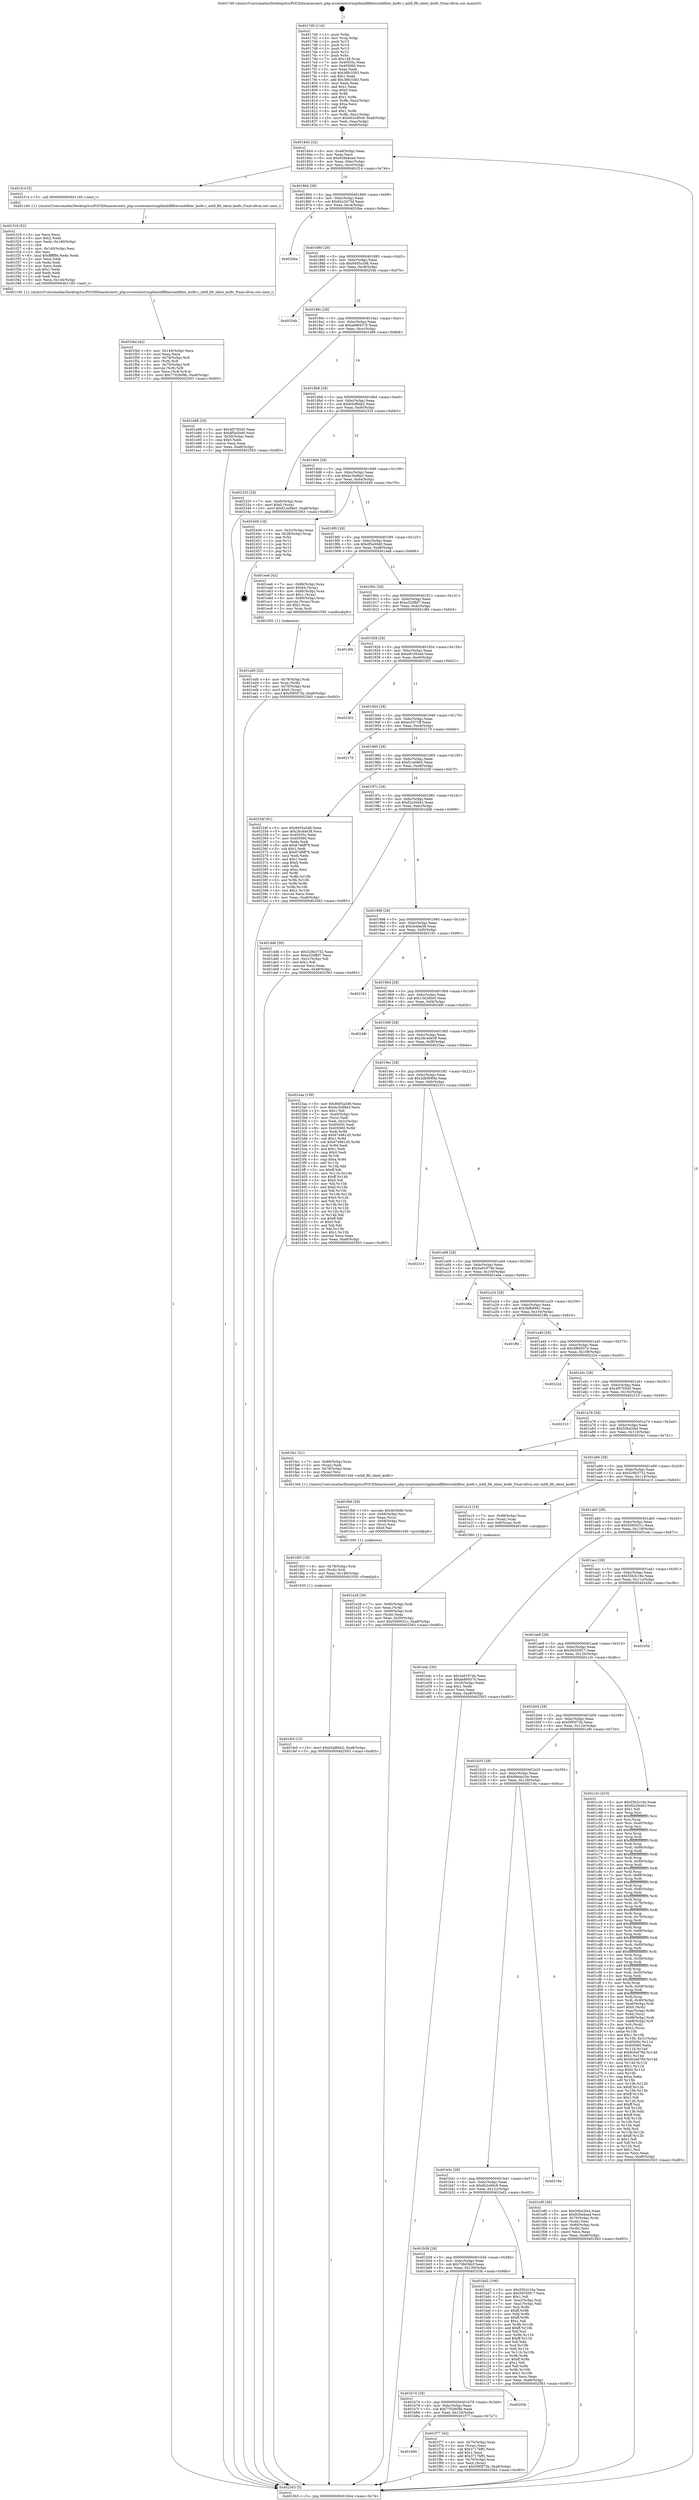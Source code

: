 digraph "0x4017d0" {
  label = "0x4017d0 (/mnt/c/Users/mathe/Desktop/tcc/POCII/binaries/extr_php-srcextmbstringlibmbflfiltersmbfilter_koi8r.c_mbfl_filt_ident_koi8r_Final-ollvm.out::main(0))"
  labelloc = "t"
  node[shape=record]

  Entry [label="",width=0.3,height=0.3,shape=circle,fillcolor=black,style=filled]
  "0x401844" [label="{
     0x401844 [32]\l
     | [instrs]\l
     &nbsp;&nbsp;0x401844 \<+6\>: mov -0xa8(%rbp),%eax\l
     &nbsp;&nbsp;0x40184a \<+2\>: mov %eax,%ecx\l
     &nbsp;&nbsp;0x40184c \<+6\>: sub $0x929a4ead,%ecx\l
     &nbsp;&nbsp;0x401852 \<+6\>: mov %eax,-0xbc(%rbp)\l
     &nbsp;&nbsp;0x401858 \<+6\>: mov %ecx,-0xc0(%rbp)\l
     &nbsp;&nbsp;0x40185e \<+6\>: je 0000000000401f14 \<main+0x744\>\l
  }"]
  "0x401f14" [label="{
     0x401f14 [5]\l
     | [instrs]\l
     &nbsp;&nbsp;0x401f14 \<+5\>: call 0000000000401160 \<next_i\>\l
     | [calls]\l
     &nbsp;&nbsp;0x401160 \{1\} (/mnt/c/Users/mathe/Desktop/tcc/POCII/binaries/extr_php-srcextmbstringlibmbflfiltersmbfilter_koi8r.c_mbfl_filt_ident_koi8r_Final-ollvm.out::next_i)\l
  }"]
  "0x401864" [label="{
     0x401864 [28]\l
     | [instrs]\l
     &nbsp;&nbsp;0x401864 \<+5\>: jmp 0000000000401869 \<main+0x99\>\l
     &nbsp;&nbsp;0x401869 \<+6\>: mov -0xbc(%rbp),%eax\l
     &nbsp;&nbsp;0x40186f \<+5\>: sub $0x92e3473d,%eax\l
     &nbsp;&nbsp;0x401874 \<+6\>: mov %eax,-0xc4(%rbp)\l
     &nbsp;&nbsp;0x40187a \<+6\>: je 00000000004020ba \<main+0x8ea\>\l
  }"]
  Exit [label="",width=0.3,height=0.3,shape=circle,fillcolor=black,style=filled,peripheries=2]
  "0x4020ba" [label="{
     0x4020ba\l
  }", style=dashed]
  "0x401880" [label="{
     0x401880 [28]\l
     | [instrs]\l
     &nbsp;&nbsp;0x401880 \<+5\>: jmp 0000000000401885 \<main+0xb5\>\l
     &nbsp;&nbsp;0x401885 \<+6\>: mov -0xbc(%rbp),%eax\l
     &nbsp;&nbsp;0x40188b \<+5\>: sub $0x9405a3d6,%eax\l
     &nbsp;&nbsp;0x401890 \<+6\>: mov %eax,-0xc8(%rbp)\l
     &nbsp;&nbsp;0x401896 \<+6\>: je 000000000040254b \<main+0xd7b\>\l
  }"]
  "0x401fe5" [label="{
     0x401fe5 [15]\l
     | [instrs]\l
     &nbsp;&nbsp;0x401fe5 \<+10\>: movl $0xb5af6bb2,-0xa8(%rbp)\l
     &nbsp;&nbsp;0x401fef \<+5\>: jmp 0000000000402563 \<main+0xd93\>\l
  }"]
  "0x40254b" [label="{
     0x40254b\l
  }", style=dashed]
  "0x40189c" [label="{
     0x40189c [28]\l
     | [instrs]\l
     &nbsp;&nbsp;0x40189c \<+5\>: jmp 00000000004018a1 \<main+0xd1\>\l
     &nbsp;&nbsp;0x4018a1 \<+6\>: mov -0xbc(%rbp),%eax\l
     &nbsp;&nbsp;0x4018a7 \<+5\>: sub $0xab869370,%eax\l
     &nbsp;&nbsp;0x4018ac \<+6\>: mov %eax,-0xcc(%rbp)\l
     &nbsp;&nbsp;0x4018b2 \<+6\>: je 0000000000401e88 \<main+0x6b8\>\l
  }"]
  "0x401fd3" [label="{
     0x401fd3 [18]\l
     | [instrs]\l
     &nbsp;&nbsp;0x401fd3 \<+4\>: mov -0x78(%rbp),%rdi\l
     &nbsp;&nbsp;0x401fd7 \<+3\>: mov (%rdi),%rdi\l
     &nbsp;&nbsp;0x401fda \<+6\>: mov %eax,-0x148(%rbp)\l
     &nbsp;&nbsp;0x401fe0 \<+5\>: call 0000000000401030 \<free@plt\>\l
     | [calls]\l
     &nbsp;&nbsp;0x401030 \{1\} (unknown)\l
  }"]
  "0x401e88" [label="{
     0x401e88 [30]\l
     | [instrs]\l
     &nbsp;&nbsp;0x401e88 \<+5\>: mov $0x4f5765d5,%eax\l
     &nbsp;&nbsp;0x401e8d \<+5\>: mov $0xdf5a50d0,%ecx\l
     &nbsp;&nbsp;0x401e92 \<+3\>: mov -0x30(%rbp),%edx\l
     &nbsp;&nbsp;0x401e95 \<+3\>: cmp $0x0,%edx\l
     &nbsp;&nbsp;0x401e98 \<+3\>: cmove %ecx,%eax\l
     &nbsp;&nbsp;0x401e9b \<+6\>: mov %eax,-0xa8(%rbp)\l
     &nbsp;&nbsp;0x401ea1 \<+5\>: jmp 0000000000402563 \<main+0xd93\>\l
  }"]
  "0x4018b8" [label="{
     0x4018b8 [28]\l
     | [instrs]\l
     &nbsp;&nbsp;0x4018b8 \<+5\>: jmp 00000000004018bd \<main+0xed\>\l
     &nbsp;&nbsp;0x4018bd \<+6\>: mov -0xbc(%rbp),%eax\l
     &nbsp;&nbsp;0x4018c3 \<+5\>: sub $0xb5af6bb2,%eax\l
     &nbsp;&nbsp;0x4018c8 \<+6\>: mov %eax,-0xd0(%rbp)\l
     &nbsp;&nbsp;0x4018ce \<+6\>: je 0000000000402333 \<main+0xb63\>\l
  }"]
  "0x401fb6" [label="{
     0x401fb6 [29]\l
     | [instrs]\l
     &nbsp;&nbsp;0x401fb6 \<+10\>: movabs $0x4030d6,%rdi\l
     &nbsp;&nbsp;0x401fc0 \<+4\>: mov -0x68(%rbp),%rsi\l
     &nbsp;&nbsp;0x401fc4 \<+2\>: mov %eax,(%rsi)\l
     &nbsp;&nbsp;0x401fc6 \<+4\>: mov -0x68(%rbp),%rsi\l
     &nbsp;&nbsp;0x401fca \<+2\>: mov (%rsi),%esi\l
     &nbsp;&nbsp;0x401fcc \<+2\>: mov $0x0,%al\l
     &nbsp;&nbsp;0x401fce \<+5\>: call 0000000000401040 \<printf@plt\>\l
     | [calls]\l
     &nbsp;&nbsp;0x401040 \{1\} (unknown)\l
  }"]
  "0x402333" [label="{
     0x402333 [28]\l
     | [instrs]\l
     &nbsp;&nbsp;0x402333 \<+7\>: mov -0xa0(%rbp),%rax\l
     &nbsp;&nbsp;0x40233a \<+6\>: movl $0x0,(%rax)\l
     &nbsp;&nbsp;0x402340 \<+10\>: movl $0xf1ce08e5,-0xa8(%rbp)\l
     &nbsp;&nbsp;0x40234a \<+5\>: jmp 0000000000402563 \<main+0xd93\>\l
  }"]
  "0x4018d4" [label="{
     0x4018d4 [28]\l
     | [instrs]\l
     &nbsp;&nbsp;0x4018d4 \<+5\>: jmp 00000000004018d9 \<main+0x109\>\l
     &nbsp;&nbsp;0x4018d9 \<+6\>: mov -0xbc(%rbp),%eax\l
     &nbsp;&nbsp;0x4018df \<+5\>: sub $0xbc2b98a3,%eax\l
     &nbsp;&nbsp;0x4018e4 \<+6\>: mov %eax,-0xd4(%rbp)\l
     &nbsp;&nbsp;0x4018ea \<+6\>: je 0000000000402449 \<main+0xc79\>\l
  }"]
  "0x401b90" [label="{
     0x401b90\l
  }", style=dashed]
  "0x402449" [label="{
     0x402449 [18]\l
     | [instrs]\l
     &nbsp;&nbsp;0x402449 \<+3\>: mov -0x2c(%rbp),%eax\l
     &nbsp;&nbsp;0x40244c \<+4\>: lea -0x28(%rbp),%rsp\l
     &nbsp;&nbsp;0x402450 \<+1\>: pop %rbx\l
     &nbsp;&nbsp;0x402451 \<+2\>: pop %r12\l
     &nbsp;&nbsp;0x402453 \<+2\>: pop %r13\l
     &nbsp;&nbsp;0x402455 \<+2\>: pop %r14\l
     &nbsp;&nbsp;0x402457 \<+2\>: pop %r15\l
     &nbsp;&nbsp;0x402459 \<+1\>: pop %rbp\l
     &nbsp;&nbsp;0x40245a \<+1\>: ret\l
  }"]
  "0x4018f0" [label="{
     0x4018f0 [28]\l
     | [instrs]\l
     &nbsp;&nbsp;0x4018f0 \<+5\>: jmp 00000000004018f5 \<main+0x125\>\l
     &nbsp;&nbsp;0x4018f5 \<+6\>: mov -0xbc(%rbp),%eax\l
     &nbsp;&nbsp;0x4018fb \<+5\>: sub $0xdf5a50d0,%eax\l
     &nbsp;&nbsp;0x401900 \<+6\>: mov %eax,-0xd8(%rbp)\l
     &nbsp;&nbsp;0x401906 \<+6\>: je 0000000000401ea6 \<main+0x6d6\>\l
  }"]
  "0x401f77" [label="{
     0x401f77 [42]\l
     | [instrs]\l
     &nbsp;&nbsp;0x401f77 \<+4\>: mov -0x70(%rbp),%rax\l
     &nbsp;&nbsp;0x401f7b \<+2\>: mov (%rax),%ecx\l
     &nbsp;&nbsp;0x401f7d \<+6\>: sub $0x3717bff1,%ecx\l
     &nbsp;&nbsp;0x401f83 \<+3\>: add $0x1,%ecx\l
     &nbsp;&nbsp;0x401f86 \<+6\>: add $0x3717bff1,%ecx\l
     &nbsp;&nbsp;0x401f8c \<+4\>: mov -0x70(%rbp),%rax\l
     &nbsp;&nbsp;0x401f90 \<+2\>: mov %ecx,(%rax)\l
     &nbsp;&nbsp;0x401f92 \<+10\>: movl $0x5f95f72b,-0xa8(%rbp)\l
     &nbsp;&nbsp;0x401f9c \<+5\>: jmp 0000000000402563 \<main+0xd93\>\l
  }"]
  "0x401ea6" [label="{
     0x401ea6 [42]\l
     | [instrs]\l
     &nbsp;&nbsp;0x401ea6 \<+7\>: mov -0x88(%rbp),%rax\l
     &nbsp;&nbsp;0x401ead \<+6\>: movl $0x64,(%rax)\l
     &nbsp;&nbsp;0x401eb3 \<+4\>: mov -0x80(%rbp),%rax\l
     &nbsp;&nbsp;0x401eb7 \<+6\>: movl $0x1,(%rax)\l
     &nbsp;&nbsp;0x401ebd \<+4\>: mov -0x80(%rbp),%rax\l
     &nbsp;&nbsp;0x401ec1 \<+3\>: movslq (%rax),%rax\l
     &nbsp;&nbsp;0x401ec4 \<+4\>: shl $0x2,%rax\l
     &nbsp;&nbsp;0x401ec8 \<+3\>: mov %rax,%rdi\l
     &nbsp;&nbsp;0x401ecb \<+5\>: call 0000000000401050 \<malloc@plt\>\l
     | [calls]\l
     &nbsp;&nbsp;0x401050 \{1\} (unknown)\l
  }"]
  "0x40190c" [label="{
     0x40190c [28]\l
     | [instrs]\l
     &nbsp;&nbsp;0x40190c \<+5\>: jmp 0000000000401911 \<main+0x141\>\l
     &nbsp;&nbsp;0x401911 \<+6\>: mov -0xbc(%rbp),%eax\l
     &nbsp;&nbsp;0x401917 \<+5\>: sub $0xe320fbf7,%eax\l
     &nbsp;&nbsp;0x40191c \<+6\>: mov %eax,-0xdc(%rbp)\l
     &nbsp;&nbsp;0x401922 \<+6\>: je 0000000000401df4 \<main+0x624\>\l
  }"]
  "0x401b74" [label="{
     0x401b74 [28]\l
     | [instrs]\l
     &nbsp;&nbsp;0x401b74 \<+5\>: jmp 0000000000401b79 \<main+0x3a9\>\l
     &nbsp;&nbsp;0x401b79 \<+6\>: mov -0xbc(%rbp),%eax\l
     &nbsp;&nbsp;0x401b7f \<+5\>: sub $0x7702609b,%eax\l
     &nbsp;&nbsp;0x401b84 \<+6\>: mov %eax,-0x134(%rbp)\l
     &nbsp;&nbsp;0x401b8a \<+6\>: je 0000000000401f77 \<main+0x7a7\>\l
  }"]
  "0x401df4" [label="{
     0x401df4\l
  }", style=dashed]
  "0x401928" [label="{
     0x401928 [28]\l
     | [instrs]\l
     &nbsp;&nbsp;0x401928 \<+5\>: jmp 000000000040192d \<main+0x15d\>\l
     &nbsp;&nbsp;0x40192d \<+6\>: mov -0xbc(%rbp),%eax\l
     &nbsp;&nbsp;0x401933 \<+5\>: sub $0xe91d5a4d,%eax\l
     &nbsp;&nbsp;0x401938 \<+6\>: mov %eax,-0xe0(%rbp)\l
     &nbsp;&nbsp;0x40193e \<+6\>: je 0000000000402301 \<main+0xb31\>\l
  }"]
  "0x40203b" [label="{
     0x40203b\l
  }", style=dashed]
  "0x402301" [label="{
     0x402301\l
  }", style=dashed]
  "0x401944" [label="{
     0x401944 [28]\l
     | [instrs]\l
     &nbsp;&nbsp;0x401944 \<+5\>: jmp 0000000000401949 \<main+0x179\>\l
     &nbsp;&nbsp;0x401949 \<+6\>: mov -0xbc(%rbp),%eax\l
     &nbsp;&nbsp;0x40194f \<+5\>: sub $0xec0571ff,%eax\l
     &nbsp;&nbsp;0x401954 \<+6\>: mov %eax,-0xe4(%rbp)\l
     &nbsp;&nbsp;0x40195a \<+6\>: je 0000000000402170 \<main+0x9a0\>\l
  }"]
  "0x401f4d" [label="{
     0x401f4d [42]\l
     | [instrs]\l
     &nbsp;&nbsp;0x401f4d \<+6\>: mov -0x144(%rbp),%ecx\l
     &nbsp;&nbsp;0x401f53 \<+3\>: imul %eax,%ecx\l
     &nbsp;&nbsp;0x401f56 \<+4\>: mov -0x78(%rbp),%r8\l
     &nbsp;&nbsp;0x401f5a \<+3\>: mov (%r8),%r8\l
     &nbsp;&nbsp;0x401f5d \<+4\>: mov -0x70(%rbp),%r9\l
     &nbsp;&nbsp;0x401f61 \<+3\>: movslq (%r9),%r9\l
     &nbsp;&nbsp;0x401f64 \<+4\>: mov %ecx,(%r8,%r9,4)\l
     &nbsp;&nbsp;0x401f68 \<+10\>: movl $0x7702609b,-0xa8(%rbp)\l
     &nbsp;&nbsp;0x401f72 \<+5\>: jmp 0000000000402563 \<main+0xd93\>\l
  }"]
  "0x402170" [label="{
     0x402170\l
  }", style=dashed]
  "0x401960" [label="{
     0x401960 [28]\l
     | [instrs]\l
     &nbsp;&nbsp;0x401960 \<+5\>: jmp 0000000000401965 \<main+0x195\>\l
     &nbsp;&nbsp;0x401965 \<+6\>: mov -0xbc(%rbp),%eax\l
     &nbsp;&nbsp;0x40196b \<+5\>: sub $0xf1ce08e5,%eax\l
     &nbsp;&nbsp;0x401970 \<+6\>: mov %eax,-0xe8(%rbp)\l
     &nbsp;&nbsp;0x401976 \<+6\>: je 000000000040234f \<main+0xb7f\>\l
  }"]
  "0x401f19" [label="{
     0x401f19 [52]\l
     | [instrs]\l
     &nbsp;&nbsp;0x401f19 \<+2\>: xor %ecx,%ecx\l
     &nbsp;&nbsp;0x401f1b \<+5\>: mov $0x2,%edx\l
     &nbsp;&nbsp;0x401f20 \<+6\>: mov %edx,-0x140(%rbp)\l
     &nbsp;&nbsp;0x401f26 \<+1\>: cltd\l
     &nbsp;&nbsp;0x401f27 \<+6\>: mov -0x140(%rbp),%esi\l
     &nbsp;&nbsp;0x401f2d \<+2\>: idiv %esi\l
     &nbsp;&nbsp;0x401f2f \<+6\>: imul $0xfffffffe,%edx,%edx\l
     &nbsp;&nbsp;0x401f35 \<+2\>: mov %ecx,%edi\l
     &nbsp;&nbsp;0x401f37 \<+2\>: sub %edx,%edi\l
     &nbsp;&nbsp;0x401f39 \<+2\>: mov %ecx,%edx\l
     &nbsp;&nbsp;0x401f3b \<+3\>: sub $0x1,%edx\l
     &nbsp;&nbsp;0x401f3e \<+2\>: add %edx,%edi\l
     &nbsp;&nbsp;0x401f40 \<+2\>: sub %edi,%ecx\l
     &nbsp;&nbsp;0x401f42 \<+6\>: mov %ecx,-0x144(%rbp)\l
     &nbsp;&nbsp;0x401f48 \<+5\>: call 0000000000401160 \<next_i\>\l
     | [calls]\l
     &nbsp;&nbsp;0x401160 \{1\} (/mnt/c/Users/mathe/Desktop/tcc/POCII/binaries/extr_php-srcextmbstringlibmbflfiltersmbfilter_koi8r.c_mbfl_filt_ident_koi8r_Final-ollvm.out::next_i)\l
  }"]
  "0x40234f" [label="{
     0x40234f [91]\l
     | [instrs]\l
     &nbsp;&nbsp;0x40234f \<+5\>: mov $0x9405a3d6,%eax\l
     &nbsp;&nbsp;0x402354 \<+5\>: mov $0x26c4de38,%ecx\l
     &nbsp;&nbsp;0x402359 \<+7\>: mov 0x40505c,%edx\l
     &nbsp;&nbsp;0x402360 \<+7\>: mov 0x405060,%esi\l
     &nbsp;&nbsp;0x402367 \<+2\>: mov %edx,%edi\l
     &nbsp;&nbsp;0x402369 \<+6\>: add $0x67d6ff78,%edi\l
     &nbsp;&nbsp;0x40236f \<+3\>: sub $0x1,%edi\l
     &nbsp;&nbsp;0x402372 \<+6\>: sub $0x67d6ff78,%edi\l
     &nbsp;&nbsp;0x402378 \<+3\>: imul %edi,%edx\l
     &nbsp;&nbsp;0x40237b \<+3\>: and $0x1,%edx\l
     &nbsp;&nbsp;0x40237e \<+3\>: cmp $0x0,%edx\l
     &nbsp;&nbsp;0x402381 \<+4\>: sete %r8b\l
     &nbsp;&nbsp;0x402385 \<+3\>: cmp $0xa,%esi\l
     &nbsp;&nbsp;0x402388 \<+4\>: setl %r9b\l
     &nbsp;&nbsp;0x40238c \<+3\>: mov %r8b,%r10b\l
     &nbsp;&nbsp;0x40238f \<+3\>: and %r9b,%r10b\l
     &nbsp;&nbsp;0x402392 \<+3\>: xor %r9b,%r8b\l
     &nbsp;&nbsp;0x402395 \<+3\>: or %r8b,%r10b\l
     &nbsp;&nbsp;0x402398 \<+4\>: test $0x1,%r10b\l
     &nbsp;&nbsp;0x40239c \<+3\>: cmovne %ecx,%eax\l
     &nbsp;&nbsp;0x40239f \<+6\>: mov %eax,-0xa8(%rbp)\l
     &nbsp;&nbsp;0x4023a5 \<+5\>: jmp 0000000000402563 \<main+0xd93\>\l
  }"]
  "0x40197c" [label="{
     0x40197c [28]\l
     | [instrs]\l
     &nbsp;&nbsp;0x40197c \<+5\>: jmp 0000000000401981 \<main+0x1b1\>\l
     &nbsp;&nbsp;0x401981 \<+6\>: mov -0xbc(%rbp),%eax\l
     &nbsp;&nbsp;0x401987 \<+5\>: sub $0xf2a26d43,%eax\l
     &nbsp;&nbsp;0x40198c \<+6\>: mov %eax,-0xec(%rbp)\l
     &nbsp;&nbsp;0x401992 \<+6\>: je 0000000000401dd6 \<main+0x606\>\l
  }"]
  "0x401ed0" [label="{
     0x401ed0 [32]\l
     | [instrs]\l
     &nbsp;&nbsp;0x401ed0 \<+4\>: mov -0x78(%rbp),%rdi\l
     &nbsp;&nbsp;0x401ed4 \<+3\>: mov %rax,(%rdi)\l
     &nbsp;&nbsp;0x401ed7 \<+4\>: mov -0x70(%rbp),%rax\l
     &nbsp;&nbsp;0x401edb \<+6\>: movl $0x0,(%rax)\l
     &nbsp;&nbsp;0x401ee1 \<+10\>: movl $0x5f95f72b,-0xa8(%rbp)\l
     &nbsp;&nbsp;0x401eeb \<+5\>: jmp 0000000000402563 \<main+0xd93\>\l
  }"]
  "0x401dd6" [label="{
     0x401dd6 [30]\l
     | [instrs]\l
     &nbsp;&nbsp;0x401dd6 \<+5\>: mov $0x529b3732,%eax\l
     &nbsp;&nbsp;0x401ddb \<+5\>: mov $0xe320fbf7,%ecx\l
     &nbsp;&nbsp;0x401de0 \<+3\>: mov -0x31(%rbp),%dl\l
     &nbsp;&nbsp;0x401de3 \<+3\>: test $0x1,%dl\l
     &nbsp;&nbsp;0x401de6 \<+3\>: cmovne %ecx,%eax\l
     &nbsp;&nbsp;0x401de9 \<+6\>: mov %eax,-0xa8(%rbp)\l
     &nbsp;&nbsp;0x401def \<+5\>: jmp 0000000000402563 \<main+0xd93\>\l
  }"]
  "0x401998" [label="{
     0x401998 [28]\l
     | [instrs]\l
     &nbsp;&nbsp;0x401998 \<+5\>: jmp 000000000040199d \<main+0x1cd\>\l
     &nbsp;&nbsp;0x40199d \<+6\>: mov -0xbc(%rbp),%eax\l
     &nbsp;&nbsp;0x4019a3 \<+5\>: sub $0x3e4ba38,%eax\l
     &nbsp;&nbsp;0x4019a8 \<+6\>: mov %eax,-0xf0(%rbp)\l
     &nbsp;&nbsp;0x4019ae \<+6\>: je 0000000000402161 \<main+0x991\>\l
  }"]
  "0x401e28" [label="{
     0x401e28 [36]\l
     | [instrs]\l
     &nbsp;&nbsp;0x401e28 \<+7\>: mov -0x90(%rbp),%rdi\l
     &nbsp;&nbsp;0x401e2f \<+2\>: mov %eax,(%rdi)\l
     &nbsp;&nbsp;0x401e31 \<+7\>: mov -0x90(%rbp),%rdi\l
     &nbsp;&nbsp;0x401e38 \<+2\>: mov (%rdi),%eax\l
     &nbsp;&nbsp;0x401e3a \<+3\>: mov %eax,-0x30(%rbp)\l
     &nbsp;&nbsp;0x401e3d \<+10\>: movl $0x5560031c,-0xa8(%rbp)\l
     &nbsp;&nbsp;0x401e47 \<+5\>: jmp 0000000000402563 \<main+0xd93\>\l
  }"]
  "0x402161" [label="{
     0x402161\l
  }", style=dashed]
  "0x4019b4" [label="{
     0x4019b4 [28]\l
     | [instrs]\l
     &nbsp;&nbsp;0x4019b4 \<+5\>: jmp 00000000004019b9 \<main+0x1e9\>\l
     &nbsp;&nbsp;0x4019b9 \<+6\>: mov -0xbc(%rbp),%eax\l
     &nbsp;&nbsp;0x4019bf \<+5\>: sub $0x13e2d5e5,%eax\l
     &nbsp;&nbsp;0x4019c4 \<+6\>: mov %eax,-0xf4(%rbp)\l
     &nbsp;&nbsp;0x4019ca \<+6\>: je 00000000004024fb \<main+0xd2b\>\l
  }"]
  "0x4017d0" [label="{
     0x4017d0 [116]\l
     | [instrs]\l
     &nbsp;&nbsp;0x4017d0 \<+1\>: push %rbp\l
     &nbsp;&nbsp;0x4017d1 \<+3\>: mov %rsp,%rbp\l
     &nbsp;&nbsp;0x4017d4 \<+2\>: push %r15\l
     &nbsp;&nbsp;0x4017d6 \<+2\>: push %r14\l
     &nbsp;&nbsp;0x4017d8 \<+2\>: push %r13\l
     &nbsp;&nbsp;0x4017da \<+2\>: push %r12\l
     &nbsp;&nbsp;0x4017dc \<+1\>: push %rbx\l
     &nbsp;&nbsp;0x4017dd \<+7\>: sub $0x148,%rsp\l
     &nbsp;&nbsp;0x4017e4 \<+7\>: mov 0x40505c,%eax\l
     &nbsp;&nbsp;0x4017eb \<+7\>: mov 0x405060,%ecx\l
     &nbsp;&nbsp;0x4017f2 \<+2\>: mov %eax,%edx\l
     &nbsp;&nbsp;0x4017f4 \<+6\>: sub $0x38fc3383,%edx\l
     &nbsp;&nbsp;0x4017fa \<+3\>: sub $0x1,%edx\l
     &nbsp;&nbsp;0x4017fd \<+6\>: add $0x38fc3383,%edx\l
     &nbsp;&nbsp;0x401803 \<+3\>: imul %edx,%eax\l
     &nbsp;&nbsp;0x401806 \<+3\>: and $0x1,%eax\l
     &nbsp;&nbsp;0x401809 \<+3\>: cmp $0x0,%eax\l
     &nbsp;&nbsp;0x40180c \<+4\>: sete %r8b\l
     &nbsp;&nbsp;0x401810 \<+4\>: and $0x1,%r8b\l
     &nbsp;&nbsp;0x401814 \<+7\>: mov %r8b,-0xa2(%rbp)\l
     &nbsp;&nbsp;0x40181b \<+3\>: cmp $0xa,%ecx\l
     &nbsp;&nbsp;0x40181e \<+4\>: setl %r8b\l
     &nbsp;&nbsp;0x401822 \<+4\>: and $0x1,%r8b\l
     &nbsp;&nbsp;0x401826 \<+7\>: mov %r8b,-0xa1(%rbp)\l
     &nbsp;&nbsp;0x40182d \<+10\>: movl $0x6b2c60c8,-0xa8(%rbp)\l
     &nbsp;&nbsp;0x401837 \<+6\>: mov %edi,-0xac(%rbp)\l
     &nbsp;&nbsp;0x40183d \<+7\>: mov %rsi,-0xb8(%rbp)\l
  }"]
  "0x4024fb" [label="{
     0x4024fb\l
  }", style=dashed]
  "0x4019d0" [label="{
     0x4019d0 [28]\l
     | [instrs]\l
     &nbsp;&nbsp;0x4019d0 \<+5\>: jmp 00000000004019d5 \<main+0x205\>\l
     &nbsp;&nbsp;0x4019d5 \<+6\>: mov -0xbc(%rbp),%eax\l
     &nbsp;&nbsp;0x4019db \<+5\>: sub $0x26c4de38,%eax\l
     &nbsp;&nbsp;0x4019e0 \<+6\>: mov %eax,-0xf8(%rbp)\l
     &nbsp;&nbsp;0x4019e6 \<+6\>: je 00000000004023aa \<main+0xbda\>\l
  }"]
  "0x402563" [label="{
     0x402563 [5]\l
     | [instrs]\l
     &nbsp;&nbsp;0x402563 \<+5\>: jmp 0000000000401844 \<main+0x74\>\l
  }"]
  "0x4023aa" [label="{
     0x4023aa [159]\l
     | [instrs]\l
     &nbsp;&nbsp;0x4023aa \<+5\>: mov $0x9405a3d6,%eax\l
     &nbsp;&nbsp;0x4023af \<+5\>: mov $0xbc2b98a3,%ecx\l
     &nbsp;&nbsp;0x4023b4 \<+2\>: mov $0x1,%dl\l
     &nbsp;&nbsp;0x4023b6 \<+7\>: mov -0xa0(%rbp),%rsi\l
     &nbsp;&nbsp;0x4023bd \<+2\>: mov (%rsi),%edi\l
     &nbsp;&nbsp;0x4023bf \<+3\>: mov %edi,-0x2c(%rbp)\l
     &nbsp;&nbsp;0x4023c2 \<+7\>: mov 0x40505c,%edi\l
     &nbsp;&nbsp;0x4023c9 \<+8\>: mov 0x405060,%r8d\l
     &nbsp;&nbsp;0x4023d1 \<+3\>: mov %edi,%r9d\l
     &nbsp;&nbsp;0x4023d4 \<+7\>: add $0x674961d5,%r9d\l
     &nbsp;&nbsp;0x4023db \<+4\>: sub $0x1,%r9d\l
     &nbsp;&nbsp;0x4023df \<+7\>: sub $0x674961d5,%r9d\l
     &nbsp;&nbsp;0x4023e6 \<+4\>: imul %r9d,%edi\l
     &nbsp;&nbsp;0x4023ea \<+3\>: and $0x1,%edi\l
     &nbsp;&nbsp;0x4023ed \<+3\>: cmp $0x0,%edi\l
     &nbsp;&nbsp;0x4023f0 \<+4\>: sete %r10b\l
     &nbsp;&nbsp;0x4023f4 \<+4\>: cmp $0xa,%r8d\l
     &nbsp;&nbsp;0x4023f8 \<+4\>: setl %r11b\l
     &nbsp;&nbsp;0x4023fc \<+3\>: mov %r10b,%bl\l
     &nbsp;&nbsp;0x4023ff \<+3\>: xor $0xff,%bl\l
     &nbsp;&nbsp;0x402402 \<+3\>: mov %r11b,%r14b\l
     &nbsp;&nbsp;0x402405 \<+4\>: xor $0xff,%r14b\l
     &nbsp;&nbsp;0x402409 \<+3\>: xor $0x0,%dl\l
     &nbsp;&nbsp;0x40240c \<+3\>: mov %bl,%r15b\l
     &nbsp;&nbsp;0x40240f \<+4\>: and $0x0,%r15b\l
     &nbsp;&nbsp;0x402413 \<+3\>: and %dl,%r10b\l
     &nbsp;&nbsp;0x402416 \<+3\>: mov %r14b,%r12b\l
     &nbsp;&nbsp;0x402419 \<+4\>: and $0x0,%r12b\l
     &nbsp;&nbsp;0x40241d \<+3\>: and %dl,%r11b\l
     &nbsp;&nbsp;0x402420 \<+3\>: or %r10b,%r15b\l
     &nbsp;&nbsp;0x402423 \<+3\>: or %r11b,%r12b\l
     &nbsp;&nbsp;0x402426 \<+3\>: xor %r12b,%r15b\l
     &nbsp;&nbsp;0x402429 \<+3\>: or %r14b,%bl\l
     &nbsp;&nbsp;0x40242c \<+3\>: xor $0xff,%bl\l
     &nbsp;&nbsp;0x40242f \<+3\>: or $0x0,%dl\l
     &nbsp;&nbsp;0x402432 \<+2\>: and %dl,%bl\l
     &nbsp;&nbsp;0x402434 \<+3\>: or %bl,%r15b\l
     &nbsp;&nbsp;0x402437 \<+4\>: test $0x1,%r15b\l
     &nbsp;&nbsp;0x40243b \<+3\>: cmovne %ecx,%eax\l
     &nbsp;&nbsp;0x40243e \<+6\>: mov %eax,-0xa8(%rbp)\l
     &nbsp;&nbsp;0x402444 \<+5\>: jmp 0000000000402563 \<main+0xd93\>\l
  }"]
  "0x4019ec" [label="{
     0x4019ec [28]\l
     | [instrs]\l
     &nbsp;&nbsp;0x4019ec \<+5\>: jmp 00000000004019f1 \<main+0x221\>\l
     &nbsp;&nbsp;0x4019f1 \<+6\>: mov -0xbc(%rbp),%eax\l
     &nbsp;&nbsp;0x4019f7 \<+5\>: sub $0x2db9089a,%eax\l
     &nbsp;&nbsp;0x4019fc \<+6\>: mov %eax,-0xfc(%rbp)\l
     &nbsp;&nbsp;0x401a02 \<+6\>: je 000000000040231f \<main+0xb4f\>\l
  }"]
  "0x401b58" [label="{
     0x401b58 [28]\l
     | [instrs]\l
     &nbsp;&nbsp;0x401b58 \<+5\>: jmp 0000000000401b5d \<main+0x38d\>\l
     &nbsp;&nbsp;0x401b5d \<+6\>: mov -0xbc(%rbp),%eax\l
     &nbsp;&nbsp;0x401b63 \<+5\>: sub $0x70b05dcf,%eax\l
     &nbsp;&nbsp;0x401b68 \<+6\>: mov %eax,-0x130(%rbp)\l
     &nbsp;&nbsp;0x401b6e \<+6\>: je 000000000040203b \<main+0x86b\>\l
  }"]
  "0x40231f" [label="{
     0x40231f\l
  }", style=dashed]
  "0x401a08" [label="{
     0x401a08 [28]\l
     | [instrs]\l
     &nbsp;&nbsp;0x401a08 \<+5\>: jmp 0000000000401a0d \<main+0x23d\>\l
     &nbsp;&nbsp;0x401a0d \<+6\>: mov -0xbc(%rbp),%eax\l
     &nbsp;&nbsp;0x401a13 \<+5\>: sub $0x3a91974b,%eax\l
     &nbsp;&nbsp;0x401a18 \<+6\>: mov %eax,-0x100(%rbp)\l
     &nbsp;&nbsp;0x401a1e \<+6\>: je 0000000000401e6a \<main+0x69a\>\l
  }"]
  "0x401bd2" [label="{
     0x401bd2 [106]\l
     | [instrs]\l
     &nbsp;&nbsp;0x401bd2 \<+5\>: mov $0x55b3c16e,%eax\l
     &nbsp;&nbsp;0x401bd7 \<+5\>: mov $0x59350f17,%ecx\l
     &nbsp;&nbsp;0x401bdc \<+2\>: mov $0x1,%dl\l
     &nbsp;&nbsp;0x401bde \<+7\>: mov -0xa2(%rbp),%sil\l
     &nbsp;&nbsp;0x401be5 \<+7\>: mov -0xa1(%rbp),%dil\l
     &nbsp;&nbsp;0x401bec \<+3\>: mov %sil,%r8b\l
     &nbsp;&nbsp;0x401bef \<+4\>: xor $0xff,%r8b\l
     &nbsp;&nbsp;0x401bf3 \<+3\>: mov %dil,%r9b\l
     &nbsp;&nbsp;0x401bf6 \<+4\>: xor $0xff,%r9b\l
     &nbsp;&nbsp;0x401bfa \<+3\>: xor $0x1,%dl\l
     &nbsp;&nbsp;0x401bfd \<+3\>: mov %r8b,%r10b\l
     &nbsp;&nbsp;0x401c00 \<+4\>: and $0xff,%r10b\l
     &nbsp;&nbsp;0x401c04 \<+3\>: and %dl,%sil\l
     &nbsp;&nbsp;0x401c07 \<+3\>: mov %r9b,%r11b\l
     &nbsp;&nbsp;0x401c0a \<+4\>: and $0xff,%r11b\l
     &nbsp;&nbsp;0x401c0e \<+3\>: and %dl,%dil\l
     &nbsp;&nbsp;0x401c11 \<+3\>: or %sil,%r10b\l
     &nbsp;&nbsp;0x401c14 \<+3\>: or %dil,%r11b\l
     &nbsp;&nbsp;0x401c17 \<+3\>: xor %r11b,%r10b\l
     &nbsp;&nbsp;0x401c1a \<+3\>: or %r9b,%r8b\l
     &nbsp;&nbsp;0x401c1d \<+4\>: xor $0xff,%r8b\l
     &nbsp;&nbsp;0x401c21 \<+3\>: or $0x1,%dl\l
     &nbsp;&nbsp;0x401c24 \<+3\>: and %dl,%r8b\l
     &nbsp;&nbsp;0x401c27 \<+3\>: or %r8b,%r10b\l
     &nbsp;&nbsp;0x401c2a \<+4\>: test $0x1,%r10b\l
     &nbsp;&nbsp;0x401c2e \<+3\>: cmovne %ecx,%eax\l
     &nbsp;&nbsp;0x401c31 \<+6\>: mov %eax,-0xa8(%rbp)\l
     &nbsp;&nbsp;0x401c37 \<+5\>: jmp 0000000000402563 \<main+0xd93\>\l
  }"]
  "0x401e6a" [label="{
     0x401e6a\l
  }", style=dashed]
  "0x401a24" [label="{
     0x401a24 [28]\l
     | [instrs]\l
     &nbsp;&nbsp;0x401a24 \<+5\>: jmp 0000000000401a29 \<main+0x259\>\l
     &nbsp;&nbsp;0x401a29 \<+6\>: mov -0xbc(%rbp),%eax\l
     &nbsp;&nbsp;0x401a2f \<+5\>: sub $0x3bfb9991,%eax\l
     &nbsp;&nbsp;0x401a34 \<+6\>: mov %eax,-0x104(%rbp)\l
     &nbsp;&nbsp;0x401a3a \<+6\>: je 0000000000401ff4 \<main+0x824\>\l
  }"]
  "0x401b3c" [label="{
     0x401b3c [28]\l
     | [instrs]\l
     &nbsp;&nbsp;0x401b3c \<+5\>: jmp 0000000000401b41 \<main+0x371\>\l
     &nbsp;&nbsp;0x401b41 \<+6\>: mov -0xbc(%rbp),%eax\l
     &nbsp;&nbsp;0x401b47 \<+5\>: sub $0x6b2c60c8,%eax\l
     &nbsp;&nbsp;0x401b4c \<+6\>: mov %eax,-0x12c(%rbp)\l
     &nbsp;&nbsp;0x401b52 \<+6\>: je 0000000000401bd2 \<main+0x402\>\l
  }"]
  "0x401ff4" [label="{
     0x401ff4\l
  }", style=dashed]
  "0x401a40" [label="{
     0x401a40 [28]\l
     | [instrs]\l
     &nbsp;&nbsp;0x401a40 \<+5\>: jmp 0000000000401a45 \<main+0x275\>\l
     &nbsp;&nbsp;0x401a45 \<+6\>: mov -0xbc(%rbp),%eax\l
     &nbsp;&nbsp;0x401a4b \<+5\>: sub $0x3f66937e,%eax\l
     &nbsp;&nbsp;0x401a50 \<+6\>: mov %eax,-0x108(%rbp)\l
     &nbsp;&nbsp;0x401a56 \<+6\>: je 000000000040222d \<main+0xa5d\>\l
  }"]
  "0x40219a" [label="{
     0x40219a\l
  }", style=dashed]
  "0x40222d" [label="{
     0x40222d\l
  }", style=dashed]
  "0x401a5c" [label="{
     0x401a5c [28]\l
     | [instrs]\l
     &nbsp;&nbsp;0x401a5c \<+5\>: jmp 0000000000401a61 \<main+0x291\>\l
     &nbsp;&nbsp;0x401a61 \<+6\>: mov -0xbc(%rbp),%eax\l
     &nbsp;&nbsp;0x401a67 \<+5\>: sub $0x4f5765d5,%eax\l
     &nbsp;&nbsp;0x401a6c \<+6\>: mov %eax,-0x10c(%rbp)\l
     &nbsp;&nbsp;0x401a72 \<+6\>: je 0000000000402310 \<main+0xb40\>\l
  }"]
  "0x401b20" [label="{
     0x401b20 [28]\l
     | [instrs]\l
     &nbsp;&nbsp;0x401b20 \<+5\>: jmp 0000000000401b25 \<main+0x355\>\l
     &nbsp;&nbsp;0x401b25 \<+6\>: mov -0xbc(%rbp),%eax\l
     &nbsp;&nbsp;0x401b2b \<+5\>: sub $0x69a4a10a,%eax\l
     &nbsp;&nbsp;0x401b30 \<+6\>: mov %eax,-0x128(%rbp)\l
     &nbsp;&nbsp;0x401b36 \<+6\>: je 000000000040219a \<main+0x9ca\>\l
  }"]
  "0x402310" [label="{
     0x402310\l
  }", style=dashed]
  "0x401a78" [label="{
     0x401a78 [28]\l
     | [instrs]\l
     &nbsp;&nbsp;0x401a78 \<+5\>: jmp 0000000000401a7d \<main+0x2ad\>\l
     &nbsp;&nbsp;0x401a7d \<+6\>: mov -0xbc(%rbp),%eax\l
     &nbsp;&nbsp;0x401a83 \<+5\>: sub $0x50b42fa4,%eax\l
     &nbsp;&nbsp;0x401a88 \<+6\>: mov %eax,-0x110(%rbp)\l
     &nbsp;&nbsp;0x401a8e \<+6\>: je 0000000000401fa1 \<main+0x7d1\>\l
  }"]
  "0x401ef0" [label="{
     0x401ef0 [36]\l
     | [instrs]\l
     &nbsp;&nbsp;0x401ef0 \<+5\>: mov $0x50b42fa4,%eax\l
     &nbsp;&nbsp;0x401ef5 \<+5\>: mov $0x929a4ead,%ecx\l
     &nbsp;&nbsp;0x401efa \<+4\>: mov -0x70(%rbp),%rdx\l
     &nbsp;&nbsp;0x401efe \<+2\>: mov (%rdx),%esi\l
     &nbsp;&nbsp;0x401f00 \<+4\>: mov -0x80(%rbp),%rdx\l
     &nbsp;&nbsp;0x401f04 \<+2\>: cmp (%rdx),%esi\l
     &nbsp;&nbsp;0x401f06 \<+3\>: cmovl %ecx,%eax\l
     &nbsp;&nbsp;0x401f09 \<+6\>: mov %eax,-0xa8(%rbp)\l
     &nbsp;&nbsp;0x401f0f \<+5\>: jmp 0000000000402563 \<main+0xd93\>\l
  }"]
  "0x401fa1" [label="{
     0x401fa1 [21]\l
     | [instrs]\l
     &nbsp;&nbsp;0x401fa1 \<+7\>: mov -0x88(%rbp),%rax\l
     &nbsp;&nbsp;0x401fa8 \<+2\>: mov (%rax),%edi\l
     &nbsp;&nbsp;0x401faa \<+4\>: mov -0x78(%rbp),%rax\l
     &nbsp;&nbsp;0x401fae \<+3\>: mov (%rax),%rsi\l
     &nbsp;&nbsp;0x401fb1 \<+5\>: call 00000000004013e0 \<mbfl_filt_ident_koi8r\>\l
     | [calls]\l
     &nbsp;&nbsp;0x4013e0 \{1\} (/mnt/c/Users/mathe/Desktop/tcc/POCII/binaries/extr_php-srcextmbstringlibmbflfiltersmbfilter_koi8r.c_mbfl_filt_ident_koi8r_Final-ollvm.out::mbfl_filt_ident_koi8r)\l
  }"]
  "0x401a94" [label="{
     0x401a94 [28]\l
     | [instrs]\l
     &nbsp;&nbsp;0x401a94 \<+5\>: jmp 0000000000401a99 \<main+0x2c9\>\l
     &nbsp;&nbsp;0x401a99 \<+6\>: mov -0xbc(%rbp),%eax\l
     &nbsp;&nbsp;0x401a9f \<+5\>: sub $0x529b3732,%eax\l
     &nbsp;&nbsp;0x401aa4 \<+6\>: mov %eax,-0x114(%rbp)\l
     &nbsp;&nbsp;0x401aaa \<+6\>: je 0000000000401e15 \<main+0x645\>\l
  }"]
  "0x401b04" [label="{
     0x401b04 [28]\l
     | [instrs]\l
     &nbsp;&nbsp;0x401b04 \<+5\>: jmp 0000000000401b09 \<main+0x339\>\l
     &nbsp;&nbsp;0x401b09 \<+6\>: mov -0xbc(%rbp),%eax\l
     &nbsp;&nbsp;0x401b0f \<+5\>: sub $0x5f95f72b,%eax\l
     &nbsp;&nbsp;0x401b14 \<+6\>: mov %eax,-0x124(%rbp)\l
     &nbsp;&nbsp;0x401b1a \<+6\>: je 0000000000401ef0 \<main+0x720\>\l
  }"]
  "0x401e15" [label="{
     0x401e15 [19]\l
     | [instrs]\l
     &nbsp;&nbsp;0x401e15 \<+7\>: mov -0x98(%rbp),%rax\l
     &nbsp;&nbsp;0x401e1c \<+3\>: mov (%rax),%rax\l
     &nbsp;&nbsp;0x401e1f \<+4\>: mov 0x8(%rax),%rdi\l
     &nbsp;&nbsp;0x401e23 \<+5\>: call 0000000000401060 \<atoi@plt\>\l
     | [calls]\l
     &nbsp;&nbsp;0x401060 \{1\} (unknown)\l
  }"]
  "0x401ab0" [label="{
     0x401ab0 [28]\l
     | [instrs]\l
     &nbsp;&nbsp;0x401ab0 \<+5\>: jmp 0000000000401ab5 \<main+0x2e5\>\l
     &nbsp;&nbsp;0x401ab5 \<+6\>: mov -0xbc(%rbp),%eax\l
     &nbsp;&nbsp;0x401abb \<+5\>: sub $0x5560031c,%eax\l
     &nbsp;&nbsp;0x401ac0 \<+6\>: mov %eax,-0x118(%rbp)\l
     &nbsp;&nbsp;0x401ac6 \<+6\>: je 0000000000401e4c \<main+0x67c\>\l
  }"]
  "0x401c3c" [label="{
     0x401c3c [410]\l
     | [instrs]\l
     &nbsp;&nbsp;0x401c3c \<+5\>: mov $0x55b3c16e,%eax\l
     &nbsp;&nbsp;0x401c41 \<+5\>: mov $0xf2a26d43,%ecx\l
     &nbsp;&nbsp;0x401c46 \<+2\>: mov $0x1,%dl\l
     &nbsp;&nbsp;0x401c48 \<+3\>: mov %rsp,%rsi\l
     &nbsp;&nbsp;0x401c4b \<+4\>: add $0xfffffffffffffff0,%rsi\l
     &nbsp;&nbsp;0x401c4f \<+3\>: mov %rsi,%rsp\l
     &nbsp;&nbsp;0x401c52 \<+7\>: mov %rsi,-0xa0(%rbp)\l
     &nbsp;&nbsp;0x401c59 \<+3\>: mov %rsp,%rsi\l
     &nbsp;&nbsp;0x401c5c \<+4\>: add $0xfffffffffffffff0,%rsi\l
     &nbsp;&nbsp;0x401c60 \<+3\>: mov %rsi,%rsp\l
     &nbsp;&nbsp;0x401c63 \<+3\>: mov %rsp,%rdi\l
     &nbsp;&nbsp;0x401c66 \<+4\>: add $0xfffffffffffffff0,%rdi\l
     &nbsp;&nbsp;0x401c6a \<+3\>: mov %rdi,%rsp\l
     &nbsp;&nbsp;0x401c6d \<+7\>: mov %rdi,-0x98(%rbp)\l
     &nbsp;&nbsp;0x401c74 \<+3\>: mov %rsp,%rdi\l
     &nbsp;&nbsp;0x401c77 \<+4\>: add $0xfffffffffffffff0,%rdi\l
     &nbsp;&nbsp;0x401c7b \<+3\>: mov %rdi,%rsp\l
     &nbsp;&nbsp;0x401c7e \<+7\>: mov %rdi,-0x90(%rbp)\l
     &nbsp;&nbsp;0x401c85 \<+3\>: mov %rsp,%rdi\l
     &nbsp;&nbsp;0x401c88 \<+4\>: add $0xfffffffffffffff0,%rdi\l
     &nbsp;&nbsp;0x401c8c \<+3\>: mov %rdi,%rsp\l
     &nbsp;&nbsp;0x401c8f \<+7\>: mov %rdi,-0x88(%rbp)\l
     &nbsp;&nbsp;0x401c96 \<+3\>: mov %rsp,%rdi\l
     &nbsp;&nbsp;0x401c99 \<+4\>: add $0xfffffffffffffff0,%rdi\l
     &nbsp;&nbsp;0x401c9d \<+3\>: mov %rdi,%rsp\l
     &nbsp;&nbsp;0x401ca0 \<+4\>: mov %rdi,-0x80(%rbp)\l
     &nbsp;&nbsp;0x401ca4 \<+3\>: mov %rsp,%rdi\l
     &nbsp;&nbsp;0x401ca7 \<+4\>: add $0xfffffffffffffff0,%rdi\l
     &nbsp;&nbsp;0x401cab \<+3\>: mov %rdi,%rsp\l
     &nbsp;&nbsp;0x401cae \<+4\>: mov %rdi,-0x78(%rbp)\l
     &nbsp;&nbsp;0x401cb2 \<+3\>: mov %rsp,%rdi\l
     &nbsp;&nbsp;0x401cb5 \<+4\>: add $0xfffffffffffffff0,%rdi\l
     &nbsp;&nbsp;0x401cb9 \<+3\>: mov %rdi,%rsp\l
     &nbsp;&nbsp;0x401cbc \<+4\>: mov %rdi,-0x70(%rbp)\l
     &nbsp;&nbsp;0x401cc0 \<+3\>: mov %rsp,%rdi\l
     &nbsp;&nbsp;0x401cc3 \<+4\>: add $0xfffffffffffffff0,%rdi\l
     &nbsp;&nbsp;0x401cc7 \<+3\>: mov %rdi,%rsp\l
     &nbsp;&nbsp;0x401cca \<+4\>: mov %rdi,-0x68(%rbp)\l
     &nbsp;&nbsp;0x401cce \<+3\>: mov %rsp,%rdi\l
     &nbsp;&nbsp;0x401cd1 \<+4\>: add $0xfffffffffffffff0,%rdi\l
     &nbsp;&nbsp;0x401cd5 \<+3\>: mov %rdi,%rsp\l
     &nbsp;&nbsp;0x401cd8 \<+4\>: mov %rdi,-0x60(%rbp)\l
     &nbsp;&nbsp;0x401cdc \<+3\>: mov %rsp,%rdi\l
     &nbsp;&nbsp;0x401cdf \<+4\>: add $0xfffffffffffffff0,%rdi\l
     &nbsp;&nbsp;0x401ce3 \<+3\>: mov %rdi,%rsp\l
     &nbsp;&nbsp;0x401ce6 \<+4\>: mov %rdi,-0x58(%rbp)\l
     &nbsp;&nbsp;0x401cea \<+3\>: mov %rsp,%rdi\l
     &nbsp;&nbsp;0x401ced \<+4\>: add $0xfffffffffffffff0,%rdi\l
     &nbsp;&nbsp;0x401cf1 \<+3\>: mov %rdi,%rsp\l
     &nbsp;&nbsp;0x401cf4 \<+4\>: mov %rdi,-0x50(%rbp)\l
     &nbsp;&nbsp;0x401cf8 \<+3\>: mov %rsp,%rdi\l
     &nbsp;&nbsp;0x401cfb \<+4\>: add $0xfffffffffffffff0,%rdi\l
     &nbsp;&nbsp;0x401cff \<+3\>: mov %rdi,%rsp\l
     &nbsp;&nbsp;0x401d02 \<+4\>: mov %rdi,-0x48(%rbp)\l
     &nbsp;&nbsp;0x401d06 \<+3\>: mov %rsp,%rdi\l
     &nbsp;&nbsp;0x401d09 \<+4\>: add $0xfffffffffffffff0,%rdi\l
     &nbsp;&nbsp;0x401d0d \<+3\>: mov %rdi,%rsp\l
     &nbsp;&nbsp;0x401d10 \<+4\>: mov %rdi,-0x40(%rbp)\l
     &nbsp;&nbsp;0x401d14 \<+7\>: mov -0xa0(%rbp),%rdi\l
     &nbsp;&nbsp;0x401d1b \<+6\>: movl $0x0,(%rdi)\l
     &nbsp;&nbsp;0x401d21 \<+7\>: mov -0xac(%rbp),%r8d\l
     &nbsp;&nbsp;0x401d28 \<+3\>: mov %r8d,(%rsi)\l
     &nbsp;&nbsp;0x401d2b \<+7\>: mov -0x98(%rbp),%rdi\l
     &nbsp;&nbsp;0x401d32 \<+7\>: mov -0xb8(%rbp),%r9\l
     &nbsp;&nbsp;0x401d39 \<+3\>: mov %r9,(%rdi)\l
     &nbsp;&nbsp;0x401d3c \<+3\>: cmpl $0x2,(%rsi)\l
     &nbsp;&nbsp;0x401d3f \<+4\>: setne %r10b\l
     &nbsp;&nbsp;0x401d43 \<+4\>: and $0x1,%r10b\l
     &nbsp;&nbsp;0x401d47 \<+4\>: mov %r10b,-0x31(%rbp)\l
     &nbsp;&nbsp;0x401d4b \<+8\>: mov 0x40505c,%r11d\l
     &nbsp;&nbsp;0x401d53 \<+7\>: mov 0x405060,%ebx\l
     &nbsp;&nbsp;0x401d5a \<+3\>: mov %r11d,%r14d\l
     &nbsp;&nbsp;0x401d5d \<+7\>: sub $0xfe3ed79d,%r14d\l
     &nbsp;&nbsp;0x401d64 \<+4\>: sub $0x1,%r14d\l
     &nbsp;&nbsp;0x401d68 \<+7\>: add $0xfe3ed79d,%r14d\l
     &nbsp;&nbsp;0x401d6f \<+4\>: imul %r14d,%r11d\l
     &nbsp;&nbsp;0x401d73 \<+4\>: and $0x1,%r11d\l
     &nbsp;&nbsp;0x401d77 \<+4\>: cmp $0x0,%r11d\l
     &nbsp;&nbsp;0x401d7b \<+4\>: sete %r10b\l
     &nbsp;&nbsp;0x401d7f \<+3\>: cmp $0xa,%ebx\l
     &nbsp;&nbsp;0x401d82 \<+4\>: setl %r15b\l
     &nbsp;&nbsp;0x401d86 \<+3\>: mov %r10b,%r12b\l
     &nbsp;&nbsp;0x401d89 \<+4\>: xor $0xff,%r12b\l
     &nbsp;&nbsp;0x401d8d \<+3\>: mov %r15b,%r13b\l
     &nbsp;&nbsp;0x401d90 \<+4\>: xor $0xff,%r13b\l
     &nbsp;&nbsp;0x401d94 \<+3\>: xor $0x1,%dl\l
     &nbsp;&nbsp;0x401d97 \<+3\>: mov %r12b,%sil\l
     &nbsp;&nbsp;0x401d9a \<+4\>: and $0xff,%sil\l
     &nbsp;&nbsp;0x401d9e \<+3\>: and %dl,%r10b\l
     &nbsp;&nbsp;0x401da1 \<+3\>: mov %r13b,%dil\l
     &nbsp;&nbsp;0x401da4 \<+4\>: and $0xff,%dil\l
     &nbsp;&nbsp;0x401da8 \<+3\>: and %dl,%r15b\l
     &nbsp;&nbsp;0x401dab \<+3\>: or %r10b,%sil\l
     &nbsp;&nbsp;0x401dae \<+3\>: or %r15b,%dil\l
     &nbsp;&nbsp;0x401db1 \<+3\>: xor %dil,%sil\l
     &nbsp;&nbsp;0x401db4 \<+3\>: or %r13b,%r12b\l
     &nbsp;&nbsp;0x401db7 \<+4\>: xor $0xff,%r12b\l
     &nbsp;&nbsp;0x401dbb \<+3\>: or $0x1,%dl\l
     &nbsp;&nbsp;0x401dbe \<+3\>: and %dl,%r12b\l
     &nbsp;&nbsp;0x401dc1 \<+3\>: or %r12b,%sil\l
     &nbsp;&nbsp;0x401dc4 \<+4\>: test $0x1,%sil\l
     &nbsp;&nbsp;0x401dc8 \<+3\>: cmovne %ecx,%eax\l
     &nbsp;&nbsp;0x401dcb \<+6\>: mov %eax,-0xa8(%rbp)\l
     &nbsp;&nbsp;0x401dd1 \<+5\>: jmp 0000000000402563 \<main+0xd93\>\l
  }"]
  "0x401e4c" [label="{
     0x401e4c [30]\l
     | [instrs]\l
     &nbsp;&nbsp;0x401e4c \<+5\>: mov $0x3a91974b,%eax\l
     &nbsp;&nbsp;0x401e51 \<+5\>: mov $0xab869370,%ecx\l
     &nbsp;&nbsp;0x401e56 \<+3\>: mov -0x30(%rbp),%edx\l
     &nbsp;&nbsp;0x401e59 \<+3\>: cmp $0x1,%edx\l
     &nbsp;&nbsp;0x401e5c \<+3\>: cmovl %ecx,%eax\l
     &nbsp;&nbsp;0x401e5f \<+6\>: mov %eax,-0xa8(%rbp)\l
     &nbsp;&nbsp;0x401e65 \<+5\>: jmp 0000000000402563 \<main+0xd93\>\l
  }"]
  "0x401acc" [label="{
     0x401acc [28]\l
     | [instrs]\l
     &nbsp;&nbsp;0x401acc \<+5\>: jmp 0000000000401ad1 \<main+0x301\>\l
     &nbsp;&nbsp;0x401ad1 \<+6\>: mov -0xbc(%rbp),%eax\l
     &nbsp;&nbsp;0x401ad7 \<+5\>: sub $0x55b3c16e,%eax\l
     &nbsp;&nbsp;0x401adc \<+6\>: mov %eax,-0x11c(%rbp)\l
     &nbsp;&nbsp;0x401ae2 \<+6\>: je 000000000040245b \<main+0xc8b\>\l
  }"]
  "0x401ae8" [label="{
     0x401ae8 [28]\l
     | [instrs]\l
     &nbsp;&nbsp;0x401ae8 \<+5\>: jmp 0000000000401aed \<main+0x31d\>\l
     &nbsp;&nbsp;0x401aed \<+6\>: mov -0xbc(%rbp),%eax\l
     &nbsp;&nbsp;0x401af3 \<+5\>: sub $0x59350f17,%eax\l
     &nbsp;&nbsp;0x401af8 \<+6\>: mov %eax,-0x120(%rbp)\l
     &nbsp;&nbsp;0x401afe \<+6\>: je 0000000000401c3c \<main+0x46c\>\l
  }"]
  "0x40245b" [label="{
     0x40245b\l
  }", style=dashed]
  Entry -> "0x4017d0" [label=" 1"]
  "0x401844" -> "0x401f14" [label=" 1"]
  "0x401844" -> "0x401864" [label=" 15"]
  "0x402449" -> Exit [label=" 1"]
  "0x401864" -> "0x4020ba" [label=" 0"]
  "0x401864" -> "0x401880" [label=" 15"]
  "0x4023aa" -> "0x402563" [label=" 1"]
  "0x401880" -> "0x40254b" [label=" 0"]
  "0x401880" -> "0x40189c" [label=" 15"]
  "0x40234f" -> "0x402563" [label=" 1"]
  "0x40189c" -> "0x401e88" [label=" 1"]
  "0x40189c" -> "0x4018b8" [label=" 14"]
  "0x402333" -> "0x402563" [label=" 1"]
  "0x4018b8" -> "0x402333" [label=" 1"]
  "0x4018b8" -> "0x4018d4" [label=" 13"]
  "0x401fe5" -> "0x402563" [label=" 1"]
  "0x4018d4" -> "0x402449" [label=" 1"]
  "0x4018d4" -> "0x4018f0" [label=" 12"]
  "0x401fd3" -> "0x401fe5" [label=" 1"]
  "0x4018f0" -> "0x401ea6" [label=" 1"]
  "0x4018f0" -> "0x40190c" [label=" 11"]
  "0x401fb6" -> "0x401fd3" [label=" 1"]
  "0x40190c" -> "0x401df4" [label=" 0"]
  "0x40190c" -> "0x401928" [label=" 11"]
  "0x401f77" -> "0x402563" [label=" 1"]
  "0x401928" -> "0x402301" [label=" 0"]
  "0x401928" -> "0x401944" [label=" 11"]
  "0x401b74" -> "0x401b90" [label=" 0"]
  "0x401944" -> "0x402170" [label=" 0"]
  "0x401944" -> "0x401960" [label=" 11"]
  "0x401fa1" -> "0x401fb6" [label=" 1"]
  "0x401960" -> "0x40234f" [label=" 1"]
  "0x401960" -> "0x40197c" [label=" 10"]
  "0x401b58" -> "0x401b74" [label=" 1"]
  "0x40197c" -> "0x401dd6" [label=" 1"]
  "0x40197c" -> "0x401998" [label=" 9"]
  "0x401b58" -> "0x40203b" [label=" 0"]
  "0x401998" -> "0x402161" [label=" 0"]
  "0x401998" -> "0x4019b4" [label=" 9"]
  "0x401b74" -> "0x401f77" [label=" 1"]
  "0x4019b4" -> "0x4024fb" [label=" 0"]
  "0x4019b4" -> "0x4019d0" [label=" 9"]
  "0x401f19" -> "0x401f4d" [label=" 1"]
  "0x4019d0" -> "0x4023aa" [label=" 1"]
  "0x4019d0" -> "0x4019ec" [label=" 8"]
  "0x401f14" -> "0x401f19" [label=" 1"]
  "0x4019ec" -> "0x40231f" [label=" 0"]
  "0x4019ec" -> "0x401a08" [label=" 8"]
  "0x401ef0" -> "0x402563" [label=" 2"]
  "0x401a08" -> "0x401e6a" [label=" 0"]
  "0x401a08" -> "0x401a24" [label=" 8"]
  "0x401ed0" -> "0x402563" [label=" 1"]
  "0x401a24" -> "0x401ff4" [label=" 0"]
  "0x401a24" -> "0x401a40" [label=" 8"]
  "0x401e88" -> "0x402563" [label=" 1"]
  "0x401a40" -> "0x40222d" [label=" 0"]
  "0x401a40" -> "0x401a5c" [label=" 8"]
  "0x401e4c" -> "0x402563" [label=" 1"]
  "0x401a5c" -> "0x402310" [label=" 0"]
  "0x401a5c" -> "0x401a78" [label=" 8"]
  "0x401e15" -> "0x401e28" [label=" 1"]
  "0x401a78" -> "0x401fa1" [label=" 1"]
  "0x401a78" -> "0x401a94" [label=" 7"]
  "0x401dd6" -> "0x402563" [label=" 1"]
  "0x401a94" -> "0x401e15" [label=" 1"]
  "0x401a94" -> "0x401ab0" [label=" 6"]
  "0x401f4d" -> "0x402563" [label=" 1"]
  "0x401ab0" -> "0x401e4c" [label=" 1"]
  "0x401ab0" -> "0x401acc" [label=" 5"]
  "0x402563" -> "0x401844" [label=" 15"]
  "0x401acc" -> "0x40245b" [label=" 0"]
  "0x401acc" -> "0x401ae8" [label=" 5"]
  "0x4017d0" -> "0x401844" [label=" 1"]
  "0x401ae8" -> "0x401c3c" [label=" 1"]
  "0x401ae8" -> "0x401b04" [label=" 4"]
  "0x401c3c" -> "0x402563" [label=" 1"]
  "0x401b04" -> "0x401ef0" [label=" 2"]
  "0x401b04" -> "0x401b20" [label=" 2"]
  "0x401e28" -> "0x402563" [label=" 1"]
  "0x401b20" -> "0x40219a" [label=" 0"]
  "0x401b20" -> "0x401b3c" [label=" 2"]
  "0x401ea6" -> "0x401ed0" [label=" 1"]
  "0x401b3c" -> "0x401bd2" [label=" 1"]
  "0x401b3c" -> "0x401b58" [label=" 1"]
  "0x401bd2" -> "0x402563" [label=" 1"]
}
